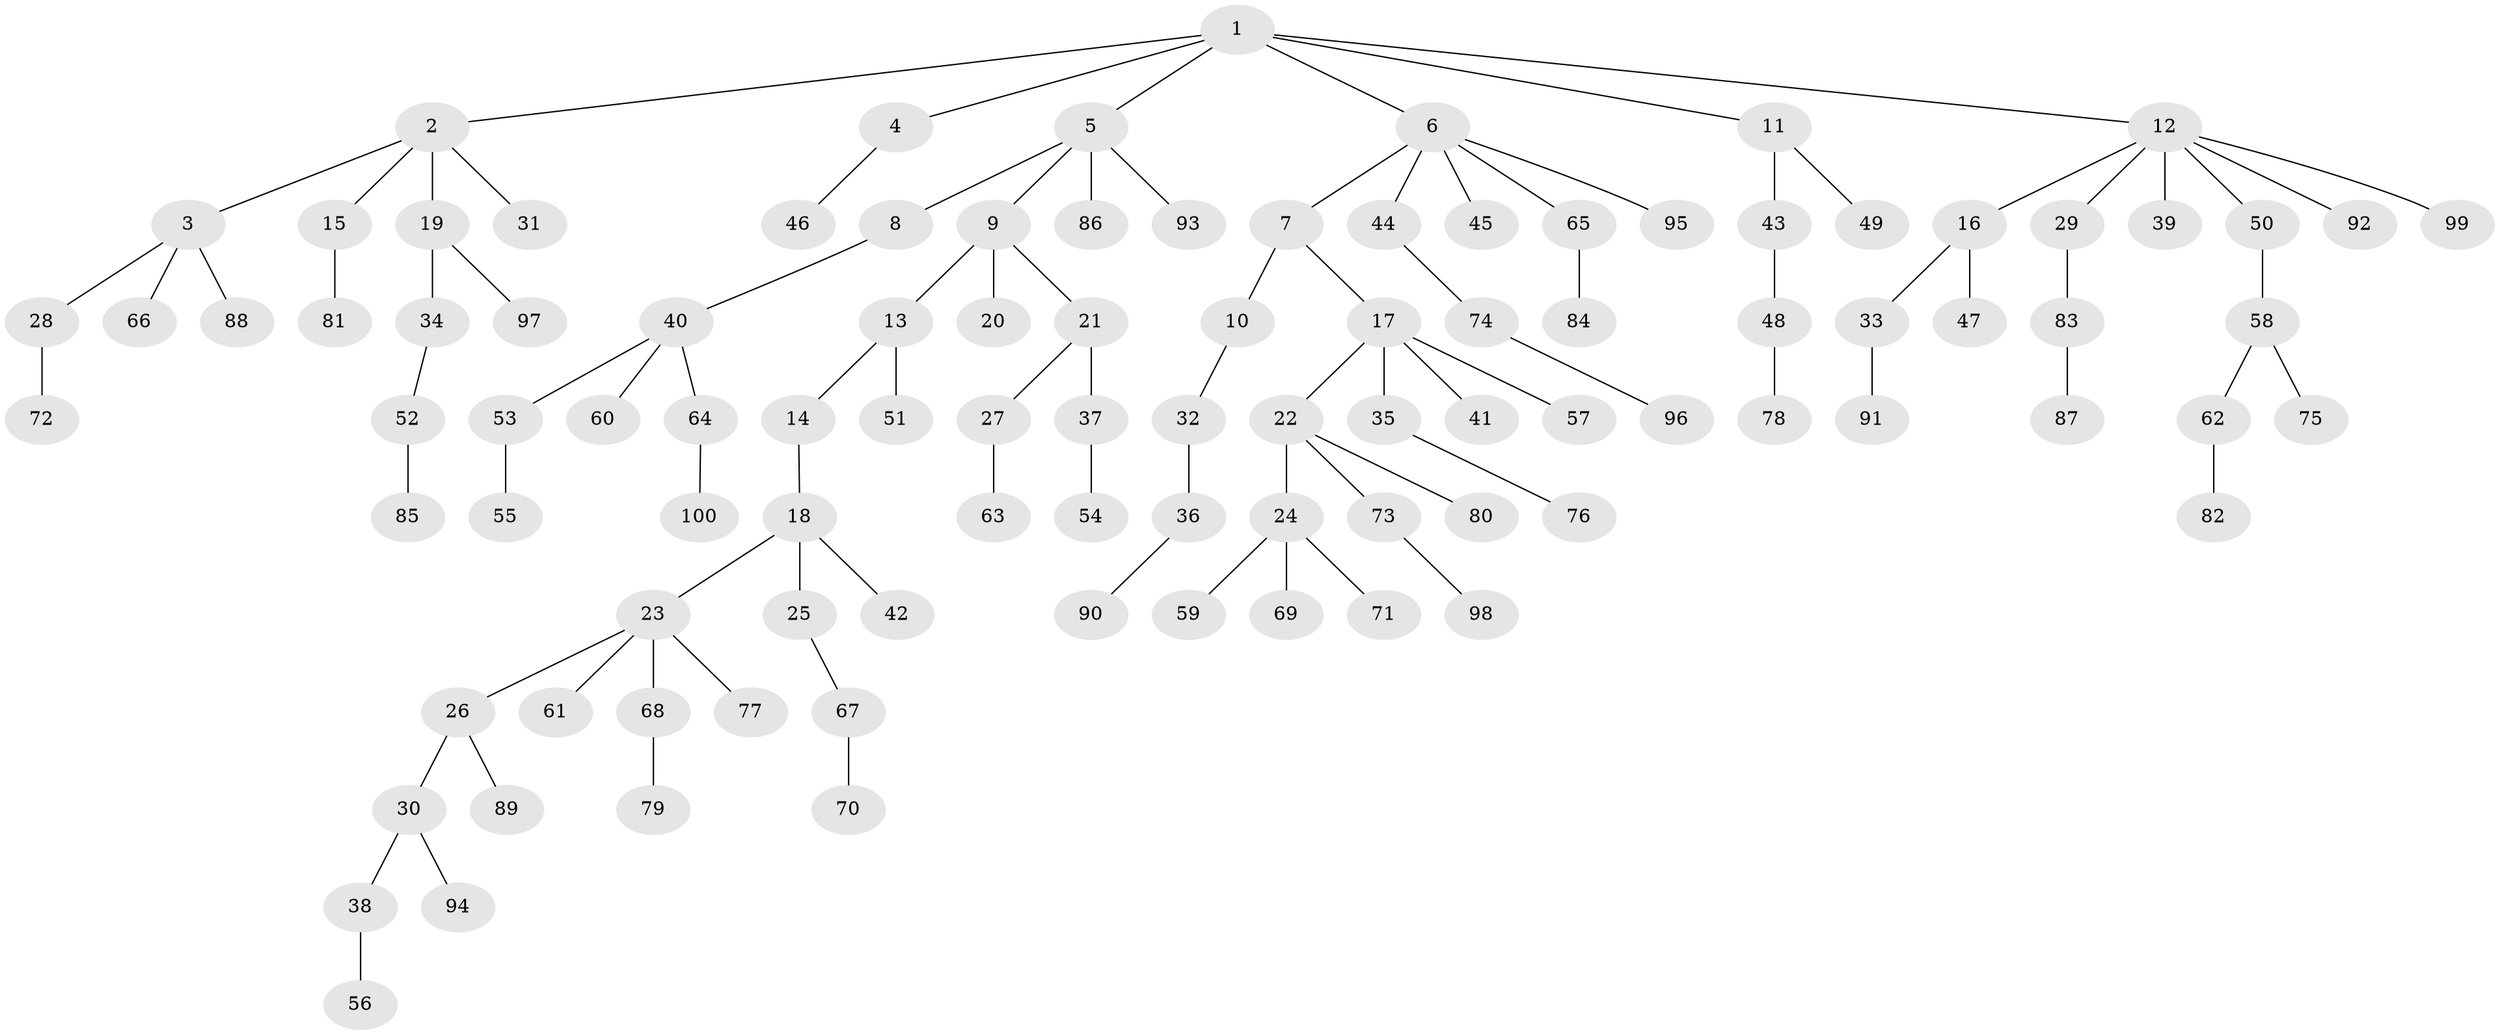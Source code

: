 // Generated by graph-tools (version 1.1) at 2025/38/02/21/25 10:38:55]
// undirected, 100 vertices, 99 edges
graph export_dot {
graph [start="1"]
  node [color=gray90,style=filled];
  1;
  2;
  3;
  4;
  5;
  6;
  7;
  8;
  9;
  10;
  11;
  12;
  13;
  14;
  15;
  16;
  17;
  18;
  19;
  20;
  21;
  22;
  23;
  24;
  25;
  26;
  27;
  28;
  29;
  30;
  31;
  32;
  33;
  34;
  35;
  36;
  37;
  38;
  39;
  40;
  41;
  42;
  43;
  44;
  45;
  46;
  47;
  48;
  49;
  50;
  51;
  52;
  53;
  54;
  55;
  56;
  57;
  58;
  59;
  60;
  61;
  62;
  63;
  64;
  65;
  66;
  67;
  68;
  69;
  70;
  71;
  72;
  73;
  74;
  75;
  76;
  77;
  78;
  79;
  80;
  81;
  82;
  83;
  84;
  85;
  86;
  87;
  88;
  89;
  90;
  91;
  92;
  93;
  94;
  95;
  96;
  97;
  98;
  99;
  100;
  1 -- 2;
  1 -- 4;
  1 -- 5;
  1 -- 6;
  1 -- 11;
  1 -- 12;
  2 -- 3;
  2 -- 15;
  2 -- 19;
  2 -- 31;
  3 -- 28;
  3 -- 66;
  3 -- 88;
  4 -- 46;
  5 -- 8;
  5 -- 9;
  5 -- 86;
  5 -- 93;
  6 -- 7;
  6 -- 44;
  6 -- 45;
  6 -- 65;
  6 -- 95;
  7 -- 10;
  7 -- 17;
  8 -- 40;
  9 -- 13;
  9 -- 20;
  9 -- 21;
  10 -- 32;
  11 -- 43;
  11 -- 49;
  12 -- 16;
  12 -- 29;
  12 -- 39;
  12 -- 50;
  12 -- 92;
  12 -- 99;
  13 -- 14;
  13 -- 51;
  14 -- 18;
  15 -- 81;
  16 -- 33;
  16 -- 47;
  17 -- 22;
  17 -- 35;
  17 -- 41;
  17 -- 57;
  18 -- 23;
  18 -- 25;
  18 -- 42;
  19 -- 34;
  19 -- 97;
  21 -- 27;
  21 -- 37;
  22 -- 24;
  22 -- 73;
  22 -- 80;
  23 -- 26;
  23 -- 61;
  23 -- 68;
  23 -- 77;
  24 -- 59;
  24 -- 69;
  24 -- 71;
  25 -- 67;
  26 -- 30;
  26 -- 89;
  27 -- 63;
  28 -- 72;
  29 -- 83;
  30 -- 38;
  30 -- 94;
  32 -- 36;
  33 -- 91;
  34 -- 52;
  35 -- 76;
  36 -- 90;
  37 -- 54;
  38 -- 56;
  40 -- 53;
  40 -- 60;
  40 -- 64;
  43 -- 48;
  44 -- 74;
  48 -- 78;
  50 -- 58;
  52 -- 85;
  53 -- 55;
  58 -- 62;
  58 -- 75;
  62 -- 82;
  64 -- 100;
  65 -- 84;
  67 -- 70;
  68 -- 79;
  73 -- 98;
  74 -- 96;
  83 -- 87;
}
